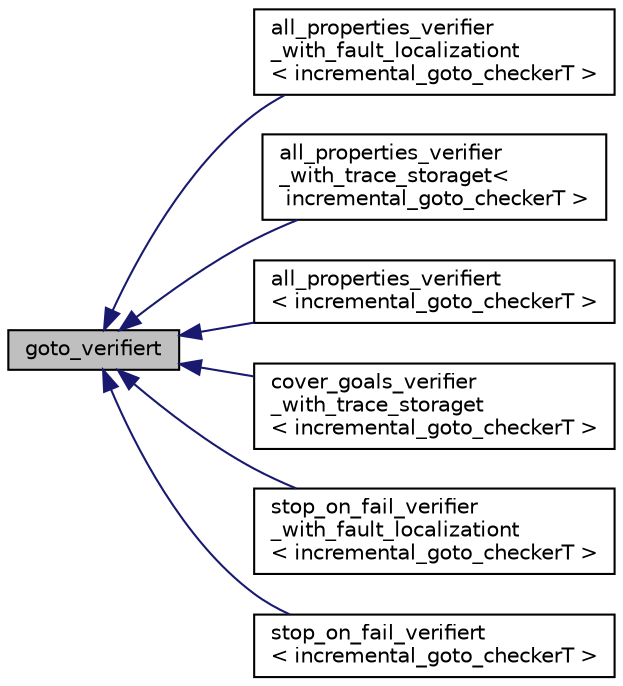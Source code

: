 digraph "goto_verifiert"
{
 // LATEX_PDF_SIZE
  bgcolor="transparent";
  edge [fontname="Helvetica",fontsize="10",labelfontname="Helvetica",labelfontsize="10"];
  node [fontname="Helvetica",fontsize="10",shape=record];
  rankdir="LR";
  Node1 [label="goto_verifiert",height=0.2,width=0.4,color="black", fillcolor="grey75", style="filled", fontcolor="black",tooltip="An implementation of goto_verifiert checks all properties in a goto model."];
  Node1 -> Node2 [dir="back",color="midnightblue",fontsize="10",style="solid",fontname="Helvetica"];
  Node2 [label="all_properties_verifier\l_with_fault_localizationt\l\< incremental_goto_checkerT \>",height=0.2,width=0.4,color="black",URL="$classall__properties__verifier__with__fault__localizationt.html",tooltip="Requires an incremental goto checker that is a goto_trace_providert and fault_localization_providert."];
  Node1 -> Node3 [dir="back",color="midnightblue",fontsize="10",style="solid",fontname="Helvetica"];
  Node3 [label="all_properties_verifier\l_with_trace_storaget\<\l incremental_goto_checkerT \>",height=0.2,width=0.4,color="black",URL="$classall__properties__verifier__with__trace__storaget.html",tooltip=" "];
  Node1 -> Node4 [dir="back",color="midnightblue",fontsize="10",style="solid",fontname="Helvetica"];
  Node4 [label="all_properties_verifiert\l\< incremental_goto_checkerT \>",height=0.2,width=0.4,color="black",URL="$classall__properties__verifiert.html",tooltip=" "];
  Node1 -> Node5 [dir="back",color="midnightblue",fontsize="10",style="solid",fontname="Helvetica"];
  Node5 [label="cover_goals_verifier\l_with_trace_storaget\l\< incremental_goto_checkerT \>",height=0.2,width=0.4,color="black",URL="$classcover__goals__verifier__with__trace__storaget.html",tooltip=" "];
  Node1 -> Node6 [dir="back",color="midnightblue",fontsize="10",style="solid",fontname="Helvetica"];
  Node6 [label="stop_on_fail_verifier\l_with_fault_localizationt\l\< incremental_goto_checkerT \>",height=0.2,width=0.4,color="black",URL="$classstop__on__fail__verifier__with__fault__localizationt.html",tooltip="Stops when the first failing property is found and localizes the fault Requires an incremental goto c..."];
  Node1 -> Node7 [dir="back",color="midnightblue",fontsize="10",style="solid",fontname="Helvetica"];
  Node7 [label="stop_on_fail_verifiert\l\< incremental_goto_checkerT \>",height=0.2,width=0.4,color="black",URL="$classstop__on__fail__verifiert.html",tooltip="Stops when the first failing property is found."];
}
